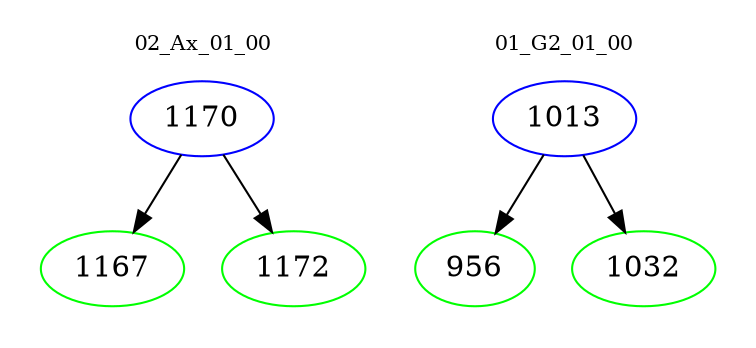 digraph{
subgraph cluster_0 {
color = white
label = "02_Ax_01_00";
fontsize=10;
T0_1170 [label="1170", color="blue"]
T0_1170 -> T0_1167 [color="black"]
T0_1167 [label="1167", color="green"]
T0_1170 -> T0_1172 [color="black"]
T0_1172 [label="1172", color="green"]
}
subgraph cluster_1 {
color = white
label = "01_G2_01_00";
fontsize=10;
T1_1013 [label="1013", color="blue"]
T1_1013 -> T1_956 [color="black"]
T1_956 [label="956", color="green"]
T1_1013 -> T1_1032 [color="black"]
T1_1032 [label="1032", color="green"]
}
}
